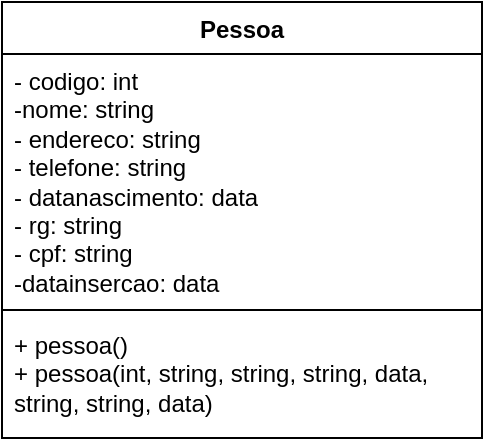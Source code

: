 <mxfile version="21.6.9" type="github">
  <diagram name="Página-1" id="U8Jf3Sy99X29qMIp24CP">
    <mxGraphModel dx="1009" dy="542" grid="1" gridSize="10" guides="1" tooltips="1" connect="1" arrows="1" fold="1" page="1" pageScale="1" pageWidth="827" pageHeight="1169" math="0" shadow="0">
      <root>
        <mxCell id="0" />
        <mxCell id="1" parent="0" />
        <mxCell id="IuPjewZ0ek91UxGCV6GJ-1" value="Pessoa" style="swimlane;fontStyle=1;align=center;verticalAlign=top;childLayout=stackLayout;horizontal=1;startSize=26;horizontalStack=0;resizeParent=1;resizeParentMax=0;resizeLast=0;collapsible=1;marginBottom=0;whiteSpace=wrap;html=1;" vertex="1" parent="1">
          <mxGeometry x="40" y="40" width="240" height="218" as="geometry" />
        </mxCell>
        <mxCell id="IuPjewZ0ek91UxGCV6GJ-2" value="- codigo: int&lt;br&gt;-nome: string&lt;br&gt;- endereco: string&lt;br&gt;- telefone: string&lt;br&gt;- datanascimento: data&lt;br&gt;- rg: string&lt;br&gt;- cpf: string&lt;br&gt;-datainsercao: data" style="text;strokeColor=none;fillColor=none;align=left;verticalAlign=top;spacingLeft=4;spacingRight=4;overflow=hidden;rotatable=0;points=[[0,0.5],[1,0.5]];portConstraint=eastwest;whiteSpace=wrap;html=1;" vertex="1" parent="IuPjewZ0ek91UxGCV6GJ-1">
          <mxGeometry y="26" width="240" height="124" as="geometry" />
        </mxCell>
        <mxCell id="IuPjewZ0ek91UxGCV6GJ-3" value="" style="line;strokeWidth=1;fillColor=none;align=left;verticalAlign=middle;spacingTop=-1;spacingLeft=3;spacingRight=3;rotatable=0;labelPosition=right;points=[];portConstraint=eastwest;strokeColor=inherit;" vertex="1" parent="IuPjewZ0ek91UxGCV6GJ-1">
          <mxGeometry y="150" width="240" height="8" as="geometry" />
        </mxCell>
        <mxCell id="IuPjewZ0ek91UxGCV6GJ-4" value="+ pessoa()&lt;br&gt;+ pessoa(int, string, string, string, data, string, string, data)" style="text;strokeColor=none;fillColor=none;align=left;verticalAlign=top;spacingLeft=4;spacingRight=4;overflow=hidden;rotatable=0;points=[[0,0.5],[1,0.5]];portConstraint=eastwest;whiteSpace=wrap;html=1;" vertex="1" parent="IuPjewZ0ek91UxGCV6GJ-1">
          <mxGeometry y="158" width="240" height="60" as="geometry" />
        </mxCell>
      </root>
    </mxGraphModel>
  </diagram>
</mxfile>
